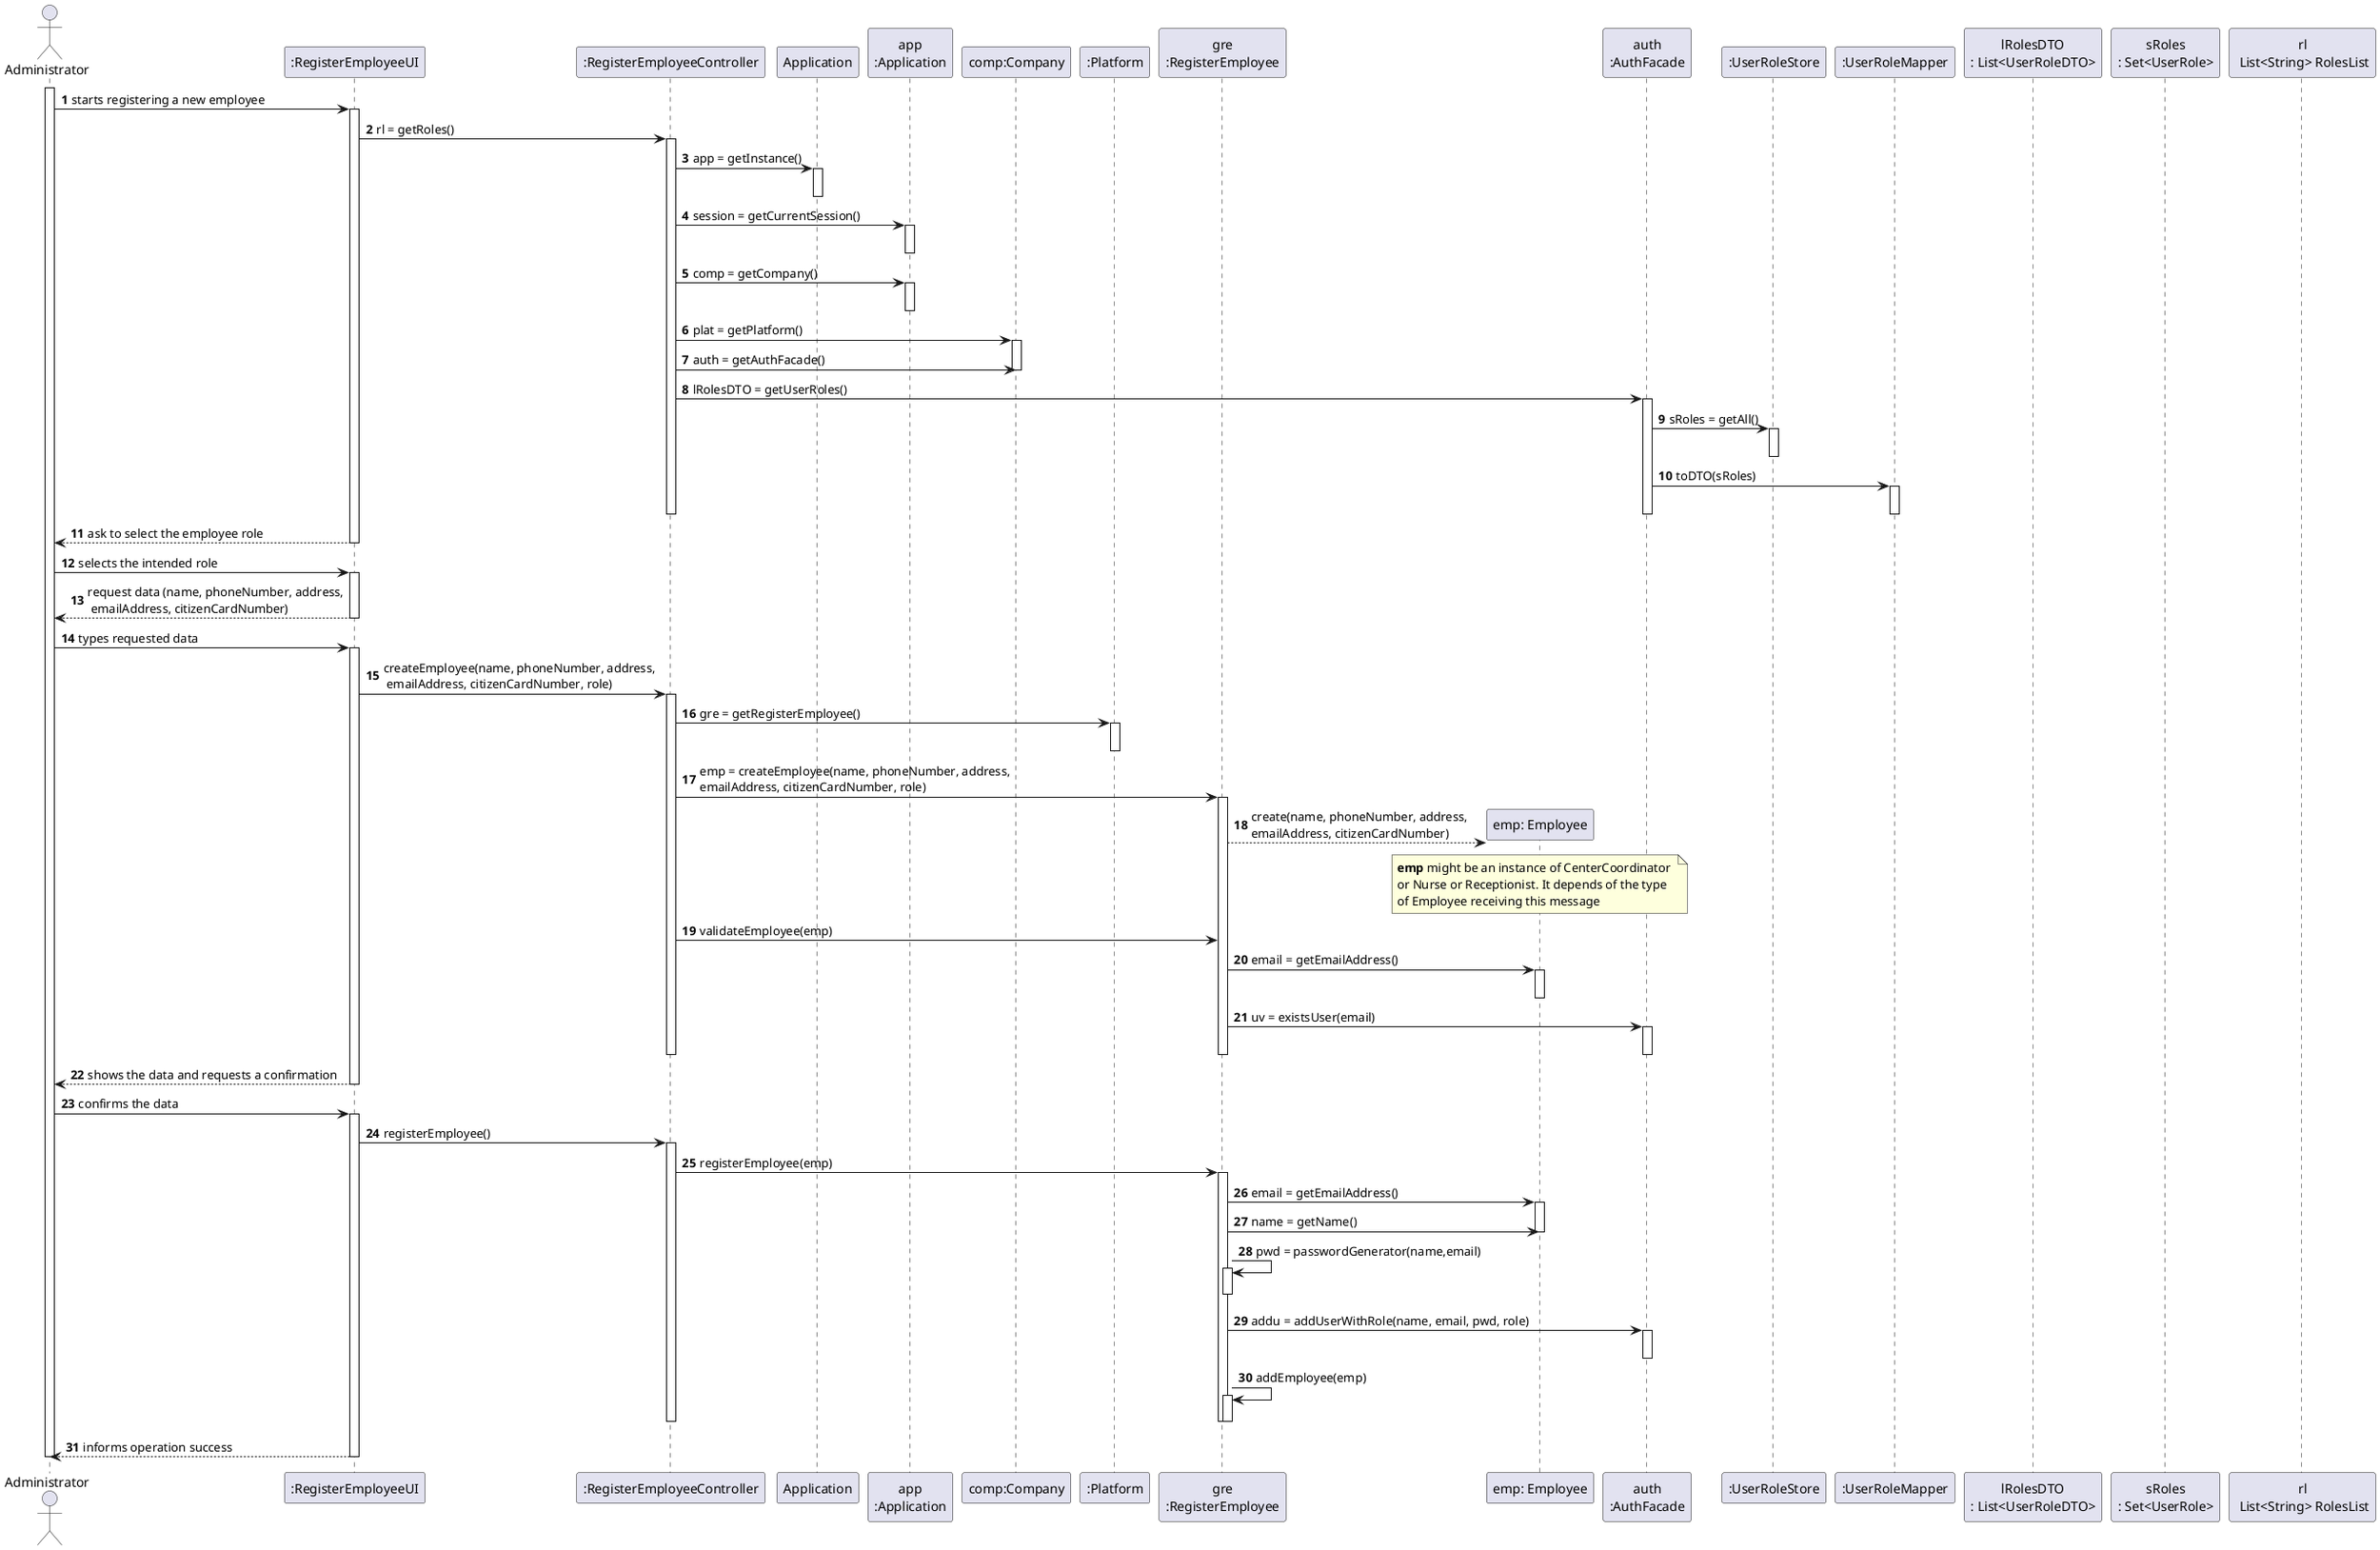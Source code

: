 @startuml
autonumber
actor "Administrator" as ADM


participant ":RegisterEmployeeUI" as UI
participant ":RegisterEmployeeController" as CTRL
participant "Application" as APP
participant "app\n:Application" as App
participant "comp:Company" as COMP
participant ":Platform" as PLAT
participant "gre\n:RegisterEmployee" as RE
participant "emp: Employee" as EMP
participant "auth\n:AuthFacade" as AF
participant ":UserRoleStore" as URS
participant ":UserRoleMapper" as URM
participant "lRolesDTO\n: List<UserRoleDTO>" as lRDTO
participant "sRoles\n: Set<UserRole>" as SR
participant "rl\n List<String> RolesList" as rl


activate ADM

ADM -> UI : starts registering a new employee
activate UI

UI -> CTRL : rl = getRoles()
activate CTRL

CTRL -> APP : app = getInstance()
activate APP
deactivate APP

CTRL -> App: session = getCurrentSession()
activate App
deactivate App

CTRL -> App : comp = getCompany()
activate App
deactivate App


CTRL -> COMP : plat = getPlatform()
activate COMP

CTRL -> COMP: auth = getAuthFacade()
deactivate COMP

CTRL -> AF : lRolesDTO = getUserRoles()
activate AF

AF -> URS : sRoles = getAll()
activate URS
deactivate URS

AF -> URM :  toDTO(sRoles)
activate URM

deactivate URM
deactivate AF
deactivate CTRL

UI --> ADM : ask to select the employee role
deactivate UI



ADM -> UI : selects the intended role
activate UI

UI --> ADM : request data (name, phoneNumber, address,\n emailAddress, citizenCardNumber)
deactivate UI




ADM -> UI : types requested data
activate UI

UI -> CTRL :createEmployee(name, phoneNumber, address,\n emailAddress, citizenCardNumber, role)
activate CTRL

CTRL -> PLAT : gre = getRegisterEmployee()
activate PLAT
deactivate PLAT

CTRL -> RE : emp = createEmployee(name, phoneNumber, address,\nemailAddress, citizenCardNumber, role)
activate RE

RE --> EMP** : create(name, phoneNumber, address, \nemailAddress, citizenCardNumber)

note over EMP : **emp** might be an instance of CenterCoordinator \nor Nurse or Receptionist. It depends of the type \nof Employee receiving this message


CTRL -> RE : validateEmployee(emp)

RE -> EMP : email = getEmailAddress()
activate EMP
deactivate EMP

RE -> AF : uv = existsUser(email)
activate AF
deactivate AF
deactivate CTRL
deactivate RE

UI --> ADM : shows the data and requests a confirmation
deactivate UI



ADM -> UI : confirms the data
activate UI

UI -> CTRL : registerEmployee()
activate CTRL

CTRL -> RE: registerEmployee(emp)
activate RE

RE -> EMP : email = getEmailAddress()
activate EMP

RE -> EMP : name = getName()

deactivate EMP

RE -> RE : pwd = passwordGenerator(name,email)
activate RE
deactivate RE

RE -> AF : addu = addUserWithRole(name, email, pwd, role)
activate AF
deactivate AF

RE -> RE : addEmployee(emp)
activate RE
deactivate RE
deactivate RE
deactivate CTRL

UI --> ADM : informs operation success
deactivate UI


deactivate ADM

@enduml